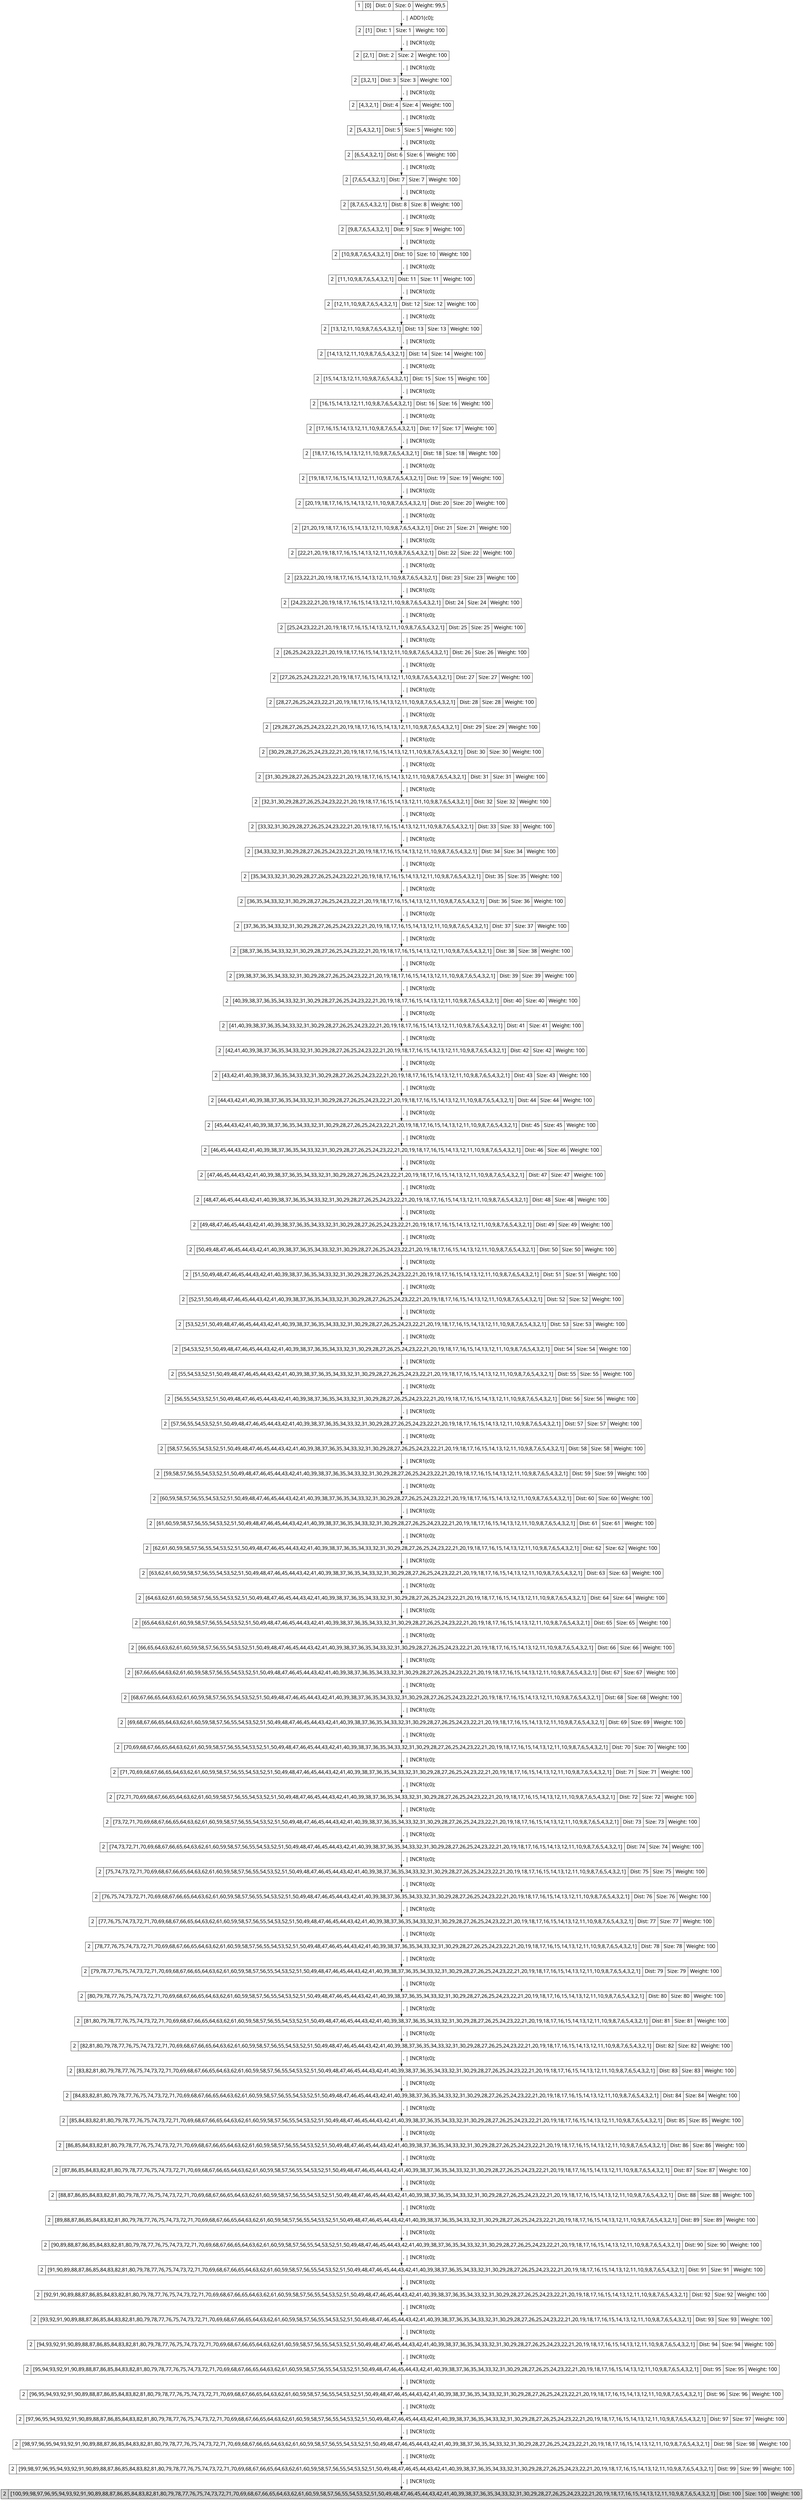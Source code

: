 digraph g{
node[shape=record fontname=Calibri fontsize = 20]
edge[fontname = Calibri fontsize = 20]
0->1[label=" . | ADD1(c0); "]
0[label="1 | [0] | Dist: 0 | Size: 0 | Weight: 99,5"]
1[label="2 | [1] | Dist: 1 | Size: 1 | Weight: 100"]
1->2[label=" . | INCR1(c0); "]
1[label="2 | [1] | Dist: 1 | Size: 1 | Weight: 100"]
2[label="2 | [2,1] | Dist: 2 | Size: 2 | Weight: 100"]
2->3[label=" . | INCR1(c0); "]
2[label="2 | [2,1] | Dist: 2 | Size: 2 | Weight: 100"]
3[label="2 | [3,2,1] | Dist: 3 | Size: 3 | Weight: 100"]
3->4[label=" . | INCR1(c0); "]
3[label="2 | [3,2,1] | Dist: 3 | Size: 3 | Weight: 100"]
4[label="2 | [4,3,2,1] | Dist: 4 | Size: 4 | Weight: 100"]
4->5[label=" . | INCR1(c0); "]
4[label="2 | [4,3,2,1] | Dist: 4 | Size: 4 | Weight: 100"]
5[label="2 | [5,4,3,2,1] | Dist: 5 | Size: 5 | Weight: 100"]
5->6[label=" . | INCR1(c0); "]
5[label="2 | [5,4,3,2,1] | Dist: 5 | Size: 5 | Weight: 100"]
6[label="2 | [6,5,4,3,2,1] | Dist: 6 | Size: 6 | Weight: 100"]
6->7[label=" . | INCR1(c0); "]
6[label="2 | [6,5,4,3,2,1] | Dist: 6 | Size: 6 | Weight: 100"]
7[label="2 | [7,6,5,4,3,2,1] | Dist: 7 | Size: 7 | Weight: 100"]
7->8[label=" . | INCR1(c0); "]
7[label="2 | [7,6,5,4,3,2,1] | Dist: 7 | Size: 7 | Weight: 100"]
8[label="2 | [8,7,6,5,4,3,2,1] | Dist: 8 | Size: 8 | Weight: 100"]
8->9[label=" . | INCR1(c0); "]
8[label="2 | [8,7,6,5,4,3,2,1] | Dist: 8 | Size: 8 | Weight: 100"]
9[label="2 | [9,8,7,6,5,4,3,2,1] | Dist: 9 | Size: 9 | Weight: 100"]
9->10[label=" . | INCR1(c0); "]
9[label="2 | [9,8,7,6,5,4,3,2,1] | Dist: 9 | Size: 9 | Weight: 100"]
10[label="2 | [10,9,8,7,6,5,4,3,2,1] | Dist: 10 | Size: 10 | Weight: 100"]
10->11[label=" . | INCR1(c0); "]
10[label="2 | [10,9,8,7,6,5,4,3,2,1] | Dist: 10 | Size: 10 | Weight: 100"]
11[label="2 | [11,10,9,8,7,6,5,4,3,2,1] | Dist: 11 | Size: 11 | Weight: 100"]
11->12[label=" . | INCR1(c0); "]
11[label="2 | [11,10,9,8,7,6,5,4,3,2,1] | Dist: 11 | Size: 11 | Weight: 100"]
12[label="2 | [12,11,10,9,8,7,6,5,4,3,2,1] | Dist: 12 | Size: 12 | Weight: 100"]
12->13[label=" . | INCR1(c0); "]
12[label="2 | [12,11,10,9,8,7,6,5,4,3,2,1] | Dist: 12 | Size: 12 | Weight: 100"]
13[label="2 | [13,12,11,10,9,8,7,6,5,4,3,2,1] | Dist: 13 | Size: 13 | Weight: 100"]
13->14[label=" . | INCR1(c0); "]
13[label="2 | [13,12,11,10,9,8,7,6,5,4,3,2,1] | Dist: 13 | Size: 13 | Weight: 100"]
14[label="2 | [14,13,12,11,10,9,8,7,6,5,4,3,2,1] | Dist: 14 | Size: 14 | Weight: 100"]
14->15[label=" . | INCR1(c0); "]
14[label="2 | [14,13,12,11,10,9,8,7,6,5,4,3,2,1] | Dist: 14 | Size: 14 | Weight: 100"]
15[label="2 | [15,14,13,12,11,10,9,8,7,6,5,4,3,2,1] | Dist: 15 | Size: 15 | Weight: 100"]
15->16[label=" . | INCR1(c0); "]
15[label="2 | [15,14,13,12,11,10,9,8,7,6,5,4,3,2,1] | Dist: 15 | Size: 15 | Weight: 100"]
16[label="2 | [16,15,14,13,12,11,10,9,8,7,6,5,4,3,2,1] | Dist: 16 | Size: 16 | Weight: 100"]
16->17[label=" . | INCR1(c0); "]
16[label="2 | [16,15,14,13,12,11,10,9,8,7,6,5,4,3,2,1] | Dist: 16 | Size: 16 | Weight: 100"]
17[label="2 | [17,16,15,14,13,12,11,10,9,8,7,6,5,4,3,2,1] | Dist: 17 | Size: 17 | Weight: 100"]
17->18[label=" . | INCR1(c0); "]
17[label="2 | [17,16,15,14,13,12,11,10,9,8,7,6,5,4,3,2,1] | Dist: 17 | Size: 17 | Weight: 100"]
18[label="2 | [18,17,16,15,14,13,12,11,10,9,8,7,6,5,4,3,2,1] | Dist: 18 | Size: 18 | Weight: 100"]
18->19[label=" . | INCR1(c0); "]
18[label="2 | [18,17,16,15,14,13,12,11,10,9,8,7,6,5,4,3,2,1] | Dist: 18 | Size: 18 | Weight: 100"]
19[label="2 | [19,18,17,16,15,14,13,12,11,10,9,8,7,6,5,4,3,2,1] | Dist: 19 | Size: 19 | Weight: 100"]
19->20[label=" . | INCR1(c0); "]
19[label="2 | [19,18,17,16,15,14,13,12,11,10,9,8,7,6,5,4,3,2,1] | Dist: 19 | Size: 19 | Weight: 100"]
20[label="2 | [20,19,18,17,16,15,14,13,12,11,10,9,8,7,6,5,4,3,2,1] | Dist: 20 | Size: 20 | Weight: 100"]
20->21[label=" . | INCR1(c0); "]
20[label="2 | [20,19,18,17,16,15,14,13,12,11,10,9,8,7,6,5,4,3,2,1] | Dist: 20 | Size: 20 | Weight: 100"]
21[label="2 | [21,20,19,18,17,16,15,14,13,12,11,10,9,8,7,6,5,4,3,2,1] | Dist: 21 | Size: 21 | Weight: 100"]
21->22[label=" . | INCR1(c0); "]
21[label="2 | [21,20,19,18,17,16,15,14,13,12,11,10,9,8,7,6,5,4,3,2,1] | Dist: 21 | Size: 21 | Weight: 100"]
22[label="2 | [22,21,20,19,18,17,16,15,14,13,12,11,10,9,8,7,6,5,4,3,2,1] | Dist: 22 | Size: 22 | Weight: 100"]
22->23[label=" . | INCR1(c0); "]
22[label="2 | [22,21,20,19,18,17,16,15,14,13,12,11,10,9,8,7,6,5,4,3,2,1] | Dist: 22 | Size: 22 | Weight: 100"]
23[label="2 | [23,22,21,20,19,18,17,16,15,14,13,12,11,10,9,8,7,6,5,4,3,2,1] | Dist: 23 | Size: 23 | Weight: 100"]
23->24[label=" . | INCR1(c0); "]
23[label="2 | [23,22,21,20,19,18,17,16,15,14,13,12,11,10,9,8,7,6,5,4,3,2,1] | Dist: 23 | Size: 23 | Weight: 100"]
24[label="2 | [24,23,22,21,20,19,18,17,16,15,14,13,12,11,10,9,8,7,6,5,4,3,2,1] | Dist: 24 | Size: 24 | Weight: 100"]
24->25[label=" . | INCR1(c0); "]
24[label="2 | [24,23,22,21,20,19,18,17,16,15,14,13,12,11,10,9,8,7,6,5,4,3,2,1] | Dist: 24 | Size: 24 | Weight: 100"]
25[label="2 | [25,24,23,22,21,20,19,18,17,16,15,14,13,12,11,10,9,8,7,6,5,4,3,2,1] | Dist: 25 | Size: 25 | Weight: 100"]
25->26[label=" . | INCR1(c0); "]
25[label="2 | [25,24,23,22,21,20,19,18,17,16,15,14,13,12,11,10,9,8,7,6,5,4,3,2,1] | Dist: 25 | Size: 25 | Weight: 100"]
26[label="2 | [26,25,24,23,22,21,20,19,18,17,16,15,14,13,12,11,10,9,8,7,6,5,4,3,2,1] | Dist: 26 | Size: 26 | Weight: 100"]
26->27[label=" . | INCR1(c0); "]
26[label="2 | [26,25,24,23,22,21,20,19,18,17,16,15,14,13,12,11,10,9,8,7,6,5,4,3,2,1] | Dist: 26 | Size: 26 | Weight: 100"]
27[label="2 | [27,26,25,24,23,22,21,20,19,18,17,16,15,14,13,12,11,10,9,8,7,6,5,4,3,2,1] | Dist: 27 | Size: 27 | Weight: 100"]
27->28[label=" . | INCR1(c0); "]
27[label="2 | [27,26,25,24,23,22,21,20,19,18,17,16,15,14,13,12,11,10,9,8,7,6,5,4,3,2,1] | Dist: 27 | Size: 27 | Weight: 100"]
28[label="2 | [28,27,26,25,24,23,22,21,20,19,18,17,16,15,14,13,12,11,10,9,8,7,6,5,4,3,2,1] | Dist: 28 | Size: 28 | Weight: 100"]
28->29[label=" . | INCR1(c0); "]
28[label="2 | [28,27,26,25,24,23,22,21,20,19,18,17,16,15,14,13,12,11,10,9,8,7,6,5,4,3,2,1] | Dist: 28 | Size: 28 | Weight: 100"]
29[label="2 | [29,28,27,26,25,24,23,22,21,20,19,18,17,16,15,14,13,12,11,10,9,8,7,6,5,4,3,2,1] | Dist: 29 | Size: 29 | Weight: 100"]
29->30[label=" . | INCR1(c0); "]
29[label="2 | [29,28,27,26,25,24,23,22,21,20,19,18,17,16,15,14,13,12,11,10,9,8,7,6,5,4,3,2,1] | Dist: 29 | Size: 29 | Weight: 100"]
30[label="2 | [30,29,28,27,26,25,24,23,22,21,20,19,18,17,16,15,14,13,12,11,10,9,8,7,6,5,4,3,2,1] | Dist: 30 | Size: 30 | Weight: 100"]
30->31[label=" . | INCR1(c0); "]
30[label="2 | [30,29,28,27,26,25,24,23,22,21,20,19,18,17,16,15,14,13,12,11,10,9,8,7,6,5,4,3,2,1] | Dist: 30 | Size: 30 | Weight: 100"]
31[label="2 | [31,30,29,28,27,26,25,24,23,22,21,20,19,18,17,16,15,14,13,12,11,10,9,8,7,6,5,4,3,2,1] | Dist: 31 | Size: 31 | Weight: 100"]
31->32[label=" . | INCR1(c0); "]
31[label="2 | [31,30,29,28,27,26,25,24,23,22,21,20,19,18,17,16,15,14,13,12,11,10,9,8,7,6,5,4,3,2,1] | Dist: 31 | Size: 31 | Weight: 100"]
32[label="2 | [32,31,30,29,28,27,26,25,24,23,22,21,20,19,18,17,16,15,14,13,12,11,10,9,8,7,6,5,4,3,2,1] | Dist: 32 | Size: 32 | Weight: 100"]
32->33[label=" . | INCR1(c0); "]
32[label="2 | [32,31,30,29,28,27,26,25,24,23,22,21,20,19,18,17,16,15,14,13,12,11,10,9,8,7,6,5,4,3,2,1] | Dist: 32 | Size: 32 | Weight: 100"]
33[label="2 | [33,32,31,30,29,28,27,26,25,24,23,22,21,20,19,18,17,16,15,14,13,12,11,10,9,8,7,6,5,4,3,2,1] | Dist: 33 | Size: 33 | Weight: 100"]
33->34[label=" . | INCR1(c0); "]
33[label="2 | [33,32,31,30,29,28,27,26,25,24,23,22,21,20,19,18,17,16,15,14,13,12,11,10,9,8,7,6,5,4,3,2,1] | Dist: 33 | Size: 33 | Weight: 100"]
34[label="2 | [34,33,32,31,30,29,28,27,26,25,24,23,22,21,20,19,18,17,16,15,14,13,12,11,10,9,8,7,6,5,4,3,2,1] | Dist: 34 | Size: 34 | Weight: 100"]
34->35[label=" . | INCR1(c0); "]
34[label="2 | [34,33,32,31,30,29,28,27,26,25,24,23,22,21,20,19,18,17,16,15,14,13,12,11,10,9,8,7,6,5,4,3,2,1] | Dist: 34 | Size: 34 | Weight: 100"]
35[label="2 | [35,34,33,32,31,30,29,28,27,26,25,24,23,22,21,20,19,18,17,16,15,14,13,12,11,10,9,8,7,6,5,4,3,2,1] | Dist: 35 | Size: 35 | Weight: 100"]
35->36[label=" . | INCR1(c0); "]
35[label="2 | [35,34,33,32,31,30,29,28,27,26,25,24,23,22,21,20,19,18,17,16,15,14,13,12,11,10,9,8,7,6,5,4,3,2,1] | Dist: 35 | Size: 35 | Weight: 100"]
36[label="2 | [36,35,34,33,32,31,30,29,28,27,26,25,24,23,22,21,20,19,18,17,16,15,14,13,12,11,10,9,8,7,6,5,4,3,2,1] | Dist: 36 | Size: 36 | Weight: 100"]
36->37[label=" . | INCR1(c0); "]
36[label="2 | [36,35,34,33,32,31,30,29,28,27,26,25,24,23,22,21,20,19,18,17,16,15,14,13,12,11,10,9,8,7,6,5,4,3,2,1] | Dist: 36 | Size: 36 | Weight: 100"]
37[label="2 | [37,36,35,34,33,32,31,30,29,28,27,26,25,24,23,22,21,20,19,18,17,16,15,14,13,12,11,10,9,8,7,6,5,4,3,2,1] | Dist: 37 | Size: 37 | Weight: 100"]
37->38[label=" . | INCR1(c0); "]
37[label="2 | [37,36,35,34,33,32,31,30,29,28,27,26,25,24,23,22,21,20,19,18,17,16,15,14,13,12,11,10,9,8,7,6,5,4,3,2,1] | Dist: 37 | Size: 37 | Weight: 100"]
38[label="2 | [38,37,36,35,34,33,32,31,30,29,28,27,26,25,24,23,22,21,20,19,18,17,16,15,14,13,12,11,10,9,8,7,6,5,4,3,2,1] | Dist: 38 | Size: 38 | Weight: 100"]
38->39[label=" . | INCR1(c0); "]
38[label="2 | [38,37,36,35,34,33,32,31,30,29,28,27,26,25,24,23,22,21,20,19,18,17,16,15,14,13,12,11,10,9,8,7,6,5,4,3,2,1] | Dist: 38 | Size: 38 | Weight: 100"]
39[label="2 | [39,38,37,36,35,34,33,32,31,30,29,28,27,26,25,24,23,22,21,20,19,18,17,16,15,14,13,12,11,10,9,8,7,6,5,4,3,2,1] | Dist: 39 | Size: 39 | Weight: 100"]
39->40[label=" . | INCR1(c0); "]
39[label="2 | [39,38,37,36,35,34,33,32,31,30,29,28,27,26,25,24,23,22,21,20,19,18,17,16,15,14,13,12,11,10,9,8,7,6,5,4,3,2,1] | Dist: 39 | Size: 39 | Weight: 100"]
40[label="2 | [40,39,38,37,36,35,34,33,32,31,30,29,28,27,26,25,24,23,22,21,20,19,18,17,16,15,14,13,12,11,10,9,8,7,6,5,4,3,2,1] | Dist: 40 | Size: 40 | Weight: 100"]
40->41[label=" . | INCR1(c0); "]
40[label="2 | [40,39,38,37,36,35,34,33,32,31,30,29,28,27,26,25,24,23,22,21,20,19,18,17,16,15,14,13,12,11,10,9,8,7,6,5,4,3,2,1] | Dist: 40 | Size: 40 | Weight: 100"]
41[label="2 | [41,40,39,38,37,36,35,34,33,32,31,30,29,28,27,26,25,24,23,22,21,20,19,18,17,16,15,14,13,12,11,10,9,8,7,6,5,4,3,2,1] | Dist: 41 | Size: 41 | Weight: 100"]
41->42[label=" . | INCR1(c0); "]
41[label="2 | [41,40,39,38,37,36,35,34,33,32,31,30,29,28,27,26,25,24,23,22,21,20,19,18,17,16,15,14,13,12,11,10,9,8,7,6,5,4,3,2,1] | Dist: 41 | Size: 41 | Weight: 100"]
42[label="2 | [42,41,40,39,38,37,36,35,34,33,32,31,30,29,28,27,26,25,24,23,22,21,20,19,18,17,16,15,14,13,12,11,10,9,8,7,6,5,4,3,2,1] | Dist: 42 | Size: 42 | Weight: 100"]
42->43[label=" . | INCR1(c0); "]
42[label="2 | [42,41,40,39,38,37,36,35,34,33,32,31,30,29,28,27,26,25,24,23,22,21,20,19,18,17,16,15,14,13,12,11,10,9,8,7,6,5,4,3,2,1] | Dist: 42 | Size: 42 | Weight: 100"]
43[label="2 | [43,42,41,40,39,38,37,36,35,34,33,32,31,30,29,28,27,26,25,24,23,22,21,20,19,18,17,16,15,14,13,12,11,10,9,8,7,6,5,4,3,2,1] | Dist: 43 | Size: 43 | Weight: 100"]
43->44[label=" . | INCR1(c0); "]
43[label="2 | [43,42,41,40,39,38,37,36,35,34,33,32,31,30,29,28,27,26,25,24,23,22,21,20,19,18,17,16,15,14,13,12,11,10,9,8,7,6,5,4,3,2,1] | Dist: 43 | Size: 43 | Weight: 100"]
44[label="2 | [44,43,42,41,40,39,38,37,36,35,34,33,32,31,30,29,28,27,26,25,24,23,22,21,20,19,18,17,16,15,14,13,12,11,10,9,8,7,6,5,4,3,2,1] | Dist: 44 | Size: 44 | Weight: 100"]
44->45[label=" . | INCR1(c0); "]
44[label="2 | [44,43,42,41,40,39,38,37,36,35,34,33,32,31,30,29,28,27,26,25,24,23,22,21,20,19,18,17,16,15,14,13,12,11,10,9,8,7,6,5,4,3,2,1] | Dist: 44 | Size: 44 | Weight: 100"]
45[label="2 | [45,44,43,42,41,40,39,38,37,36,35,34,33,32,31,30,29,28,27,26,25,24,23,22,21,20,19,18,17,16,15,14,13,12,11,10,9,8,7,6,5,4,3,2,1] | Dist: 45 | Size: 45 | Weight: 100"]
45->46[label=" . | INCR1(c0); "]
45[label="2 | [45,44,43,42,41,40,39,38,37,36,35,34,33,32,31,30,29,28,27,26,25,24,23,22,21,20,19,18,17,16,15,14,13,12,11,10,9,8,7,6,5,4,3,2,1] | Dist: 45 | Size: 45 | Weight: 100"]
46[label="2 | [46,45,44,43,42,41,40,39,38,37,36,35,34,33,32,31,30,29,28,27,26,25,24,23,22,21,20,19,18,17,16,15,14,13,12,11,10,9,8,7,6,5,4,3,2,1] | Dist: 46 | Size: 46 | Weight: 100"]
46->47[label=" . | INCR1(c0); "]
46[label="2 | [46,45,44,43,42,41,40,39,38,37,36,35,34,33,32,31,30,29,28,27,26,25,24,23,22,21,20,19,18,17,16,15,14,13,12,11,10,9,8,7,6,5,4,3,2,1] | Dist: 46 | Size: 46 | Weight: 100"]
47[label="2 | [47,46,45,44,43,42,41,40,39,38,37,36,35,34,33,32,31,30,29,28,27,26,25,24,23,22,21,20,19,18,17,16,15,14,13,12,11,10,9,8,7,6,5,4,3,2,1] | Dist: 47 | Size: 47 | Weight: 100"]
47->48[label=" . | INCR1(c0); "]
47[label="2 | [47,46,45,44,43,42,41,40,39,38,37,36,35,34,33,32,31,30,29,28,27,26,25,24,23,22,21,20,19,18,17,16,15,14,13,12,11,10,9,8,7,6,5,4,3,2,1] | Dist: 47 | Size: 47 | Weight: 100"]
48[label="2 | [48,47,46,45,44,43,42,41,40,39,38,37,36,35,34,33,32,31,30,29,28,27,26,25,24,23,22,21,20,19,18,17,16,15,14,13,12,11,10,9,8,7,6,5,4,3,2,1] | Dist: 48 | Size: 48 | Weight: 100"]
48->49[label=" . | INCR1(c0); "]
48[label="2 | [48,47,46,45,44,43,42,41,40,39,38,37,36,35,34,33,32,31,30,29,28,27,26,25,24,23,22,21,20,19,18,17,16,15,14,13,12,11,10,9,8,7,6,5,4,3,2,1] | Dist: 48 | Size: 48 | Weight: 100"]
49[label="2 | [49,48,47,46,45,44,43,42,41,40,39,38,37,36,35,34,33,32,31,30,29,28,27,26,25,24,23,22,21,20,19,18,17,16,15,14,13,12,11,10,9,8,7,6,5,4,3,2,1] | Dist: 49 | Size: 49 | Weight: 100"]
49->50[label=" . | INCR1(c0); "]
49[label="2 | [49,48,47,46,45,44,43,42,41,40,39,38,37,36,35,34,33,32,31,30,29,28,27,26,25,24,23,22,21,20,19,18,17,16,15,14,13,12,11,10,9,8,7,6,5,4,3,2,1] | Dist: 49 | Size: 49 | Weight: 100"]
50[label="2 | [50,49,48,47,46,45,44,43,42,41,40,39,38,37,36,35,34,33,32,31,30,29,28,27,26,25,24,23,22,21,20,19,18,17,16,15,14,13,12,11,10,9,8,7,6,5,4,3,2,1] | Dist: 50 | Size: 50 | Weight: 100"]
50->51[label=" . | INCR1(c0); "]
50[label="2 | [50,49,48,47,46,45,44,43,42,41,40,39,38,37,36,35,34,33,32,31,30,29,28,27,26,25,24,23,22,21,20,19,18,17,16,15,14,13,12,11,10,9,8,7,6,5,4,3,2,1] | Dist: 50 | Size: 50 | Weight: 100"]
51[label="2 | [51,50,49,48,47,46,45,44,43,42,41,40,39,38,37,36,35,34,33,32,31,30,29,28,27,26,25,24,23,22,21,20,19,18,17,16,15,14,13,12,11,10,9,8,7,6,5,4,3,2,1] | Dist: 51 | Size: 51 | Weight: 100"]
51->52[label=" . | INCR1(c0); "]
51[label="2 | [51,50,49,48,47,46,45,44,43,42,41,40,39,38,37,36,35,34,33,32,31,30,29,28,27,26,25,24,23,22,21,20,19,18,17,16,15,14,13,12,11,10,9,8,7,6,5,4,3,2,1] | Dist: 51 | Size: 51 | Weight: 100"]
52[label="2 | [52,51,50,49,48,47,46,45,44,43,42,41,40,39,38,37,36,35,34,33,32,31,30,29,28,27,26,25,24,23,22,21,20,19,18,17,16,15,14,13,12,11,10,9,8,7,6,5,4,3,2,1] | Dist: 52 | Size: 52 | Weight: 100"]
52->53[label=" . | INCR1(c0); "]
52[label="2 | [52,51,50,49,48,47,46,45,44,43,42,41,40,39,38,37,36,35,34,33,32,31,30,29,28,27,26,25,24,23,22,21,20,19,18,17,16,15,14,13,12,11,10,9,8,7,6,5,4,3,2,1] | Dist: 52 | Size: 52 | Weight: 100"]
53[label="2 | [53,52,51,50,49,48,47,46,45,44,43,42,41,40,39,38,37,36,35,34,33,32,31,30,29,28,27,26,25,24,23,22,21,20,19,18,17,16,15,14,13,12,11,10,9,8,7,6,5,4,3,2,1] | Dist: 53 | Size: 53 | Weight: 100"]
53->54[label=" . | INCR1(c0); "]
53[label="2 | [53,52,51,50,49,48,47,46,45,44,43,42,41,40,39,38,37,36,35,34,33,32,31,30,29,28,27,26,25,24,23,22,21,20,19,18,17,16,15,14,13,12,11,10,9,8,7,6,5,4,3,2,1] | Dist: 53 | Size: 53 | Weight: 100"]
54[label="2 | [54,53,52,51,50,49,48,47,46,45,44,43,42,41,40,39,38,37,36,35,34,33,32,31,30,29,28,27,26,25,24,23,22,21,20,19,18,17,16,15,14,13,12,11,10,9,8,7,6,5,4,3,2,1] | Dist: 54 | Size: 54 | Weight: 100"]
54->55[label=" . | INCR1(c0); "]
54[label="2 | [54,53,52,51,50,49,48,47,46,45,44,43,42,41,40,39,38,37,36,35,34,33,32,31,30,29,28,27,26,25,24,23,22,21,20,19,18,17,16,15,14,13,12,11,10,9,8,7,6,5,4,3,2,1] | Dist: 54 | Size: 54 | Weight: 100"]
55[label="2 | [55,54,53,52,51,50,49,48,47,46,45,44,43,42,41,40,39,38,37,36,35,34,33,32,31,30,29,28,27,26,25,24,23,22,21,20,19,18,17,16,15,14,13,12,11,10,9,8,7,6,5,4,3,2,1] | Dist: 55 | Size: 55 | Weight: 100"]
55->56[label=" . | INCR1(c0); "]
55[label="2 | [55,54,53,52,51,50,49,48,47,46,45,44,43,42,41,40,39,38,37,36,35,34,33,32,31,30,29,28,27,26,25,24,23,22,21,20,19,18,17,16,15,14,13,12,11,10,9,8,7,6,5,4,3,2,1] | Dist: 55 | Size: 55 | Weight: 100"]
56[label="2 | [56,55,54,53,52,51,50,49,48,47,46,45,44,43,42,41,40,39,38,37,36,35,34,33,32,31,30,29,28,27,26,25,24,23,22,21,20,19,18,17,16,15,14,13,12,11,10,9,8,7,6,5,4,3,2,1] | Dist: 56 | Size: 56 | Weight: 100"]
56->57[label=" . | INCR1(c0); "]
56[label="2 | [56,55,54,53,52,51,50,49,48,47,46,45,44,43,42,41,40,39,38,37,36,35,34,33,32,31,30,29,28,27,26,25,24,23,22,21,20,19,18,17,16,15,14,13,12,11,10,9,8,7,6,5,4,3,2,1] | Dist: 56 | Size: 56 | Weight: 100"]
57[label="2 | [57,56,55,54,53,52,51,50,49,48,47,46,45,44,43,42,41,40,39,38,37,36,35,34,33,32,31,30,29,28,27,26,25,24,23,22,21,20,19,18,17,16,15,14,13,12,11,10,9,8,7,6,5,4,3,2,1] | Dist: 57 | Size: 57 | Weight: 100"]
57->58[label=" . | INCR1(c0); "]
57[label="2 | [57,56,55,54,53,52,51,50,49,48,47,46,45,44,43,42,41,40,39,38,37,36,35,34,33,32,31,30,29,28,27,26,25,24,23,22,21,20,19,18,17,16,15,14,13,12,11,10,9,8,7,6,5,4,3,2,1] | Dist: 57 | Size: 57 | Weight: 100"]
58[label="2 | [58,57,56,55,54,53,52,51,50,49,48,47,46,45,44,43,42,41,40,39,38,37,36,35,34,33,32,31,30,29,28,27,26,25,24,23,22,21,20,19,18,17,16,15,14,13,12,11,10,9,8,7,6,5,4,3,2,1] | Dist: 58 | Size: 58 | Weight: 100"]
58->59[label=" . | INCR1(c0); "]
58[label="2 | [58,57,56,55,54,53,52,51,50,49,48,47,46,45,44,43,42,41,40,39,38,37,36,35,34,33,32,31,30,29,28,27,26,25,24,23,22,21,20,19,18,17,16,15,14,13,12,11,10,9,8,7,6,5,4,3,2,1] | Dist: 58 | Size: 58 | Weight: 100"]
59[label="2 | [59,58,57,56,55,54,53,52,51,50,49,48,47,46,45,44,43,42,41,40,39,38,37,36,35,34,33,32,31,30,29,28,27,26,25,24,23,22,21,20,19,18,17,16,15,14,13,12,11,10,9,8,7,6,5,4,3,2,1] | Dist: 59 | Size: 59 | Weight: 100"]
59->60[label=" . | INCR1(c0); "]
59[label="2 | [59,58,57,56,55,54,53,52,51,50,49,48,47,46,45,44,43,42,41,40,39,38,37,36,35,34,33,32,31,30,29,28,27,26,25,24,23,22,21,20,19,18,17,16,15,14,13,12,11,10,9,8,7,6,5,4,3,2,1] | Dist: 59 | Size: 59 | Weight: 100"]
60[label="2 | [60,59,58,57,56,55,54,53,52,51,50,49,48,47,46,45,44,43,42,41,40,39,38,37,36,35,34,33,32,31,30,29,28,27,26,25,24,23,22,21,20,19,18,17,16,15,14,13,12,11,10,9,8,7,6,5,4,3,2,1] | Dist: 60 | Size: 60 | Weight: 100"]
60->61[label=" . | INCR1(c0); "]
60[label="2 | [60,59,58,57,56,55,54,53,52,51,50,49,48,47,46,45,44,43,42,41,40,39,38,37,36,35,34,33,32,31,30,29,28,27,26,25,24,23,22,21,20,19,18,17,16,15,14,13,12,11,10,9,8,7,6,5,4,3,2,1] | Dist: 60 | Size: 60 | Weight: 100"]
61[label="2 | [61,60,59,58,57,56,55,54,53,52,51,50,49,48,47,46,45,44,43,42,41,40,39,38,37,36,35,34,33,32,31,30,29,28,27,26,25,24,23,22,21,20,19,18,17,16,15,14,13,12,11,10,9,8,7,6,5,4,3,2,1] | Dist: 61 | Size: 61 | Weight: 100"]
61->62[label=" . | INCR1(c0); "]
61[label="2 | [61,60,59,58,57,56,55,54,53,52,51,50,49,48,47,46,45,44,43,42,41,40,39,38,37,36,35,34,33,32,31,30,29,28,27,26,25,24,23,22,21,20,19,18,17,16,15,14,13,12,11,10,9,8,7,6,5,4,3,2,1] | Dist: 61 | Size: 61 | Weight: 100"]
62[label="2 | [62,61,60,59,58,57,56,55,54,53,52,51,50,49,48,47,46,45,44,43,42,41,40,39,38,37,36,35,34,33,32,31,30,29,28,27,26,25,24,23,22,21,20,19,18,17,16,15,14,13,12,11,10,9,8,7,6,5,4,3,2,1] | Dist: 62 | Size: 62 | Weight: 100"]
62->63[label=" . | INCR1(c0); "]
62[label="2 | [62,61,60,59,58,57,56,55,54,53,52,51,50,49,48,47,46,45,44,43,42,41,40,39,38,37,36,35,34,33,32,31,30,29,28,27,26,25,24,23,22,21,20,19,18,17,16,15,14,13,12,11,10,9,8,7,6,5,4,3,2,1] | Dist: 62 | Size: 62 | Weight: 100"]
63[label="2 | [63,62,61,60,59,58,57,56,55,54,53,52,51,50,49,48,47,46,45,44,43,42,41,40,39,38,37,36,35,34,33,32,31,30,29,28,27,26,25,24,23,22,21,20,19,18,17,16,15,14,13,12,11,10,9,8,7,6,5,4,3,2,1] | Dist: 63 | Size: 63 | Weight: 100"]
63->64[label=" . | INCR1(c0); "]
63[label="2 | [63,62,61,60,59,58,57,56,55,54,53,52,51,50,49,48,47,46,45,44,43,42,41,40,39,38,37,36,35,34,33,32,31,30,29,28,27,26,25,24,23,22,21,20,19,18,17,16,15,14,13,12,11,10,9,8,7,6,5,4,3,2,1] | Dist: 63 | Size: 63 | Weight: 100"]
64[label="2 | [64,63,62,61,60,59,58,57,56,55,54,53,52,51,50,49,48,47,46,45,44,43,42,41,40,39,38,37,36,35,34,33,32,31,30,29,28,27,26,25,24,23,22,21,20,19,18,17,16,15,14,13,12,11,10,9,8,7,6,5,4,3,2,1] | Dist: 64 | Size: 64 | Weight: 100"]
64->65[label=" . | INCR1(c0); "]
64[label="2 | [64,63,62,61,60,59,58,57,56,55,54,53,52,51,50,49,48,47,46,45,44,43,42,41,40,39,38,37,36,35,34,33,32,31,30,29,28,27,26,25,24,23,22,21,20,19,18,17,16,15,14,13,12,11,10,9,8,7,6,5,4,3,2,1] | Dist: 64 | Size: 64 | Weight: 100"]
65[label="2 | [65,64,63,62,61,60,59,58,57,56,55,54,53,52,51,50,49,48,47,46,45,44,43,42,41,40,39,38,37,36,35,34,33,32,31,30,29,28,27,26,25,24,23,22,21,20,19,18,17,16,15,14,13,12,11,10,9,8,7,6,5,4,3,2,1] | Dist: 65 | Size: 65 | Weight: 100"]
65->66[label=" . | INCR1(c0); "]
65[label="2 | [65,64,63,62,61,60,59,58,57,56,55,54,53,52,51,50,49,48,47,46,45,44,43,42,41,40,39,38,37,36,35,34,33,32,31,30,29,28,27,26,25,24,23,22,21,20,19,18,17,16,15,14,13,12,11,10,9,8,7,6,5,4,3,2,1] | Dist: 65 | Size: 65 | Weight: 100"]
66[label="2 | [66,65,64,63,62,61,60,59,58,57,56,55,54,53,52,51,50,49,48,47,46,45,44,43,42,41,40,39,38,37,36,35,34,33,32,31,30,29,28,27,26,25,24,23,22,21,20,19,18,17,16,15,14,13,12,11,10,9,8,7,6,5,4,3,2,1] | Dist: 66 | Size: 66 | Weight: 100"]
66->67[label=" . | INCR1(c0); "]
66[label="2 | [66,65,64,63,62,61,60,59,58,57,56,55,54,53,52,51,50,49,48,47,46,45,44,43,42,41,40,39,38,37,36,35,34,33,32,31,30,29,28,27,26,25,24,23,22,21,20,19,18,17,16,15,14,13,12,11,10,9,8,7,6,5,4,3,2,1] | Dist: 66 | Size: 66 | Weight: 100"]
67[label="2 | [67,66,65,64,63,62,61,60,59,58,57,56,55,54,53,52,51,50,49,48,47,46,45,44,43,42,41,40,39,38,37,36,35,34,33,32,31,30,29,28,27,26,25,24,23,22,21,20,19,18,17,16,15,14,13,12,11,10,9,8,7,6,5,4,3,2,1] | Dist: 67 | Size: 67 | Weight: 100"]
67->68[label=" . | INCR1(c0); "]
67[label="2 | [67,66,65,64,63,62,61,60,59,58,57,56,55,54,53,52,51,50,49,48,47,46,45,44,43,42,41,40,39,38,37,36,35,34,33,32,31,30,29,28,27,26,25,24,23,22,21,20,19,18,17,16,15,14,13,12,11,10,9,8,7,6,5,4,3,2,1] | Dist: 67 | Size: 67 | Weight: 100"]
68[label="2 | [68,67,66,65,64,63,62,61,60,59,58,57,56,55,54,53,52,51,50,49,48,47,46,45,44,43,42,41,40,39,38,37,36,35,34,33,32,31,30,29,28,27,26,25,24,23,22,21,20,19,18,17,16,15,14,13,12,11,10,9,8,7,6,5,4,3,2,1] | Dist: 68 | Size: 68 | Weight: 100"]
68->69[label=" . | INCR1(c0); "]
68[label="2 | [68,67,66,65,64,63,62,61,60,59,58,57,56,55,54,53,52,51,50,49,48,47,46,45,44,43,42,41,40,39,38,37,36,35,34,33,32,31,30,29,28,27,26,25,24,23,22,21,20,19,18,17,16,15,14,13,12,11,10,9,8,7,6,5,4,3,2,1] | Dist: 68 | Size: 68 | Weight: 100"]
69[label="2 | [69,68,67,66,65,64,63,62,61,60,59,58,57,56,55,54,53,52,51,50,49,48,47,46,45,44,43,42,41,40,39,38,37,36,35,34,33,32,31,30,29,28,27,26,25,24,23,22,21,20,19,18,17,16,15,14,13,12,11,10,9,8,7,6,5,4,3,2,1] | Dist: 69 | Size: 69 | Weight: 100"]
69->70[label=" . | INCR1(c0); "]
69[label="2 | [69,68,67,66,65,64,63,62,61,60,59,58,57,56,55,54,53,52,51,50,49,48,47,46,45,44,43,42,41,40,39,38,37,36,35,34,33,32,31,30,29,28,27,26,25,24,23,22,21,20,19,18,17,16,15,14,13,12,11,10,9,8,7,6,5,4,3,2,1] | Dist: 69 | Size: 69 | Weight: 100"]
70[label="2 | [70,69,68,67,66,65,64,63,62,61,60,59,58,57,56,55,54,53,52,51,50,49,48,47,46,45,44,43,42,41,40,39,38,37,36,35,34,33,32,31,30,29,28,27,26,25,24,23,22,21,20,19,18,17,16,15,14,13,12,11,10,9,8,7,6,5,4,3,2,1] | Dist: 70 | Size: 70 | Weight: 100"]
70->71[label=" . | INCR1(c0); "]
70[label="2 | [70,69,68,67,66,65,64,63,62,61,60,59,58,57,56,55,54,53,52,51,50,49,48,47,46,45,44,43,42,41,40,39,38,37,36,35,34,33,32,31,30,29,28,27,26,25,24,23,22,21,20,19,18,17,16,15,14,13,12,11,10,9,8,7,6,5,4,3,2,1] | Dist: 70 | Size: 70 | Weight: 100"]
71[label="2 | [71,70,69,68,67,66,65,64,63,62,61,60,59,58,57,56,55,54,53,52,51,50,49,48,47,46,45,44,43,42,41,40,39,38,37,36,35,34,33,32,31,30,29,28,27,26,25,24,23,22,21,20,19,18,17,16,15,14,13,12,11,10,9,8,7,6,5,4,3,2,1] | Dist: 71 | Size: 71 | Weight: 100"]
71->72[label=" . | INCR1(c0); "]
71[label="2 | [71,70,69,68,67,66,65,64,63,62,61,60,59,58,57,56,55,54,53,52,51,50,49,48,47,46,45,44,43,42,41,40,39,38,37,36,35,34,33,32,31,30,29,28,27,26,25,24,23,22,21,20,19,18,17,16,15,14,13,12,11,10,9,8,7,6,5,4,3,2,1] | Dist: 71 | Size: 71 | Weight: 100"]
72[label="2 | [72,71,70,69,68,67,66,65,64,63,62,61,60,59,58,57,56,55,54,53,52,51,50,49,48,47,46,45,44,43,42,41,40,39,38,37,36,35,34,33,32,31,30,29,28,27,26,25,24,23,22,21,20,19,18,17,16,15,14,13,12,11,10,9,8,7,6,5,4,3,2,1] | Dist: 72 | Size: 72 | Weight: 100"]
72->73[label=" . | INCR1(c0); "]
72[label="2 | [72,71,70,69,68,67,66,65,64,63,62,61,60,59,58,57,56,55,54,53,52,51,50,49,48,47,46,45,44,43,42,41,40,39,38,37,36,35,34,33,32,31,30,29,28,27,26,25,24,23,22,21,20,19,18,17,16,15,14,13,12,11,10,9,8,7,6,5,4,3,2,1] | Dist: 72 | Size: 72 | Weight: 100"]
73[label="2 | [73,72,71,70,69,68,67,66,65,64,63,62,61,60,59,58,57,56,55,54,53,52,51,50,49,48,47,46,45,44,43,42,41,40,39,38,37,36,35,34,33,32,31,30,29,28,27,26,25,24,23,22,21,20,19,18,17,16,15,14,13,12,11,10,9,8,7,6,5,4,3,2,1] | Dist: 73 | Size: 73 | Weight: 100"]
73->74[label=" . | INCR1(c0); "]
73[label="2 | [73,72,71,70,69,68,67,66,65,64,63,62,61,60,59,58,57,56,55,54,53,52,51,50,49,48,47,46,45,44,43,42,41,40,39,38,37,36,35,34,33,32,31,30,29,28,27,26,25,24,23,22,21,20,19,18,17,16,15,14,13,12,11,10,9,8,7,6,5,4,3,2,1] | Dist: 73 | Size: 73 | Weight: 100"]
74[label="2 | [74,73,72,71,70,69,68,67,66,65,64,63,62,61,60,59,58,57,56,55,54,53,52,51,50,49,48,47,46,45,44,43,42,41,40,39,38,37,36,35,34,33,32,31,30,29,28,27,26,25,24,23,22,21,20,19,18,17,16,15,14,13,12,11,10,9,8,7,6,5,4,3,2,1] | Dist: 74 | Size: 74 | Weight: 100"]
74->75[label=" . | INCR1(c0); "]
74[label="2 | [74,73,72,71,70,69,68,67,66,65,64,63,62,61,60,59,58,57,56,55,54,53,52,51,50,49,48,47,46,45,44,43,42,41,40,39,38,37,36,35,34,33,32,31,30,29,28,27,26,25,24,23,22,21,20,19,18,17,16,15,14,13,12,11,10,9,8,7,6,5,4,3,2,1] | Dist: 74 | Size: 74 | Weight: 100"]
75[label="2 | [75,74,73,72,71,70,69,68,67,66,65,64,63,62,61,60,59,58,57,56,55,54,53,52,51,50,49,48,47,46,45,44,43,42,41,40,39,38,37,36,35,34,33,32,31,30,29,28,27,26,25,24,23,22,21,20,19,18,17,16,15,14,13,12,11,10,9,8,7,6,5,4,3,2,1] | Dist: 75 | Size: 75 | Weight: 100"]
75->76[label=" . | INCR1(c0); "]
75[label="2 | [75,74,73,72,71,70,69,68,67,66,65,64,63,62,61,60,59,58,57,56,55,54,53,52,51,50,49,48,47,46,45,44,43,42,41,40,39,38,37,36,35,34,33,32,31,30,29,28,27,26,25,24,23,22,21,20,19,18,17,16,15,14,13,12,11,10,9,8,7,6,5,4,3,2,1] | Dist: 75 | Size: 75 | Weight: 100"]
76[label="2 | [76,75,74,73,72,71,70,69,68,67,66,65,64,63,62,61,60,59,58,57,56,55,54,53,52,51,50,49,48,47,46,45,44,43,42,41,40,39,38,37,36,35,34,33,32,31,30,29,28,27,26,25,24,23,22,21,20,19,18,17,16,15,14,13,12,11,10,9,8,7,6,5,4,3,2,1] | Dist: 76 | Size: 76 | Weight: 100"]
76->77[label=" . | INCR1(c0); "]
76[label="2 | [76,75,74,73,72,71,70,69,68,67,66,65,64,63,62,61,60,59,58,57,56,55,54,53,52,51,50,49,48,47,46,45,44,43,42,41,40,39,38,37,36,35,34,33,32,31,30,29,28,27,26,25,24,23,22,21,20,19,18,17,16,15,14,13,12,11,10,9,8,7,6,5,4,3,2,1] | Dist: 76 | Size: 76 | Weight: 100"]
77[label="2 | [77,76,75,74,73,72,71,70,69,68,67,66,65,64,63,62,61,60,59,58,57,56,55,54,53,52,51,50,49,48,47,46,45,44,43,42,41,40,39,38,37,36,35,34,33,32,31,30,29,28,27,26,25,24,23,22,21,20,19,18,17,16,15,14,13,12,11,10,9,8,7,6,5,4,3,2,1] | Dist: 77 | Size: 77 | Weight: 100"]
77->78[label=" . | INCR1(c0); "]
77[label="2 | [77,76,75,74,73,72,71,70,69,68,67,66,65,64,63,62,61,60,59,58,57,56,55,54,53,52,51,50,49,48,47,46,45,44,43,42,41,40,39,38,37,36,35,34,33,32,31,30,29,28,27,26,25,24,23,22,21,20,19,18,17,16,15,14,13,12,11,10,9,8,7,6,5,4,3,2,1] | Dist: 77 | Size: 77 | Weight: 100"]
78[label="2 | [78,77,76,75,74,73,72,71,70,69,68,67,66,65,64,63,62,61,60,59,58,57,56,55,54,53,52,51,50,49,48,47,46,45,44,43,42,41,40,39,38,37,36,35,34,33,32,31,30,29,28,27,26,25,24,23,22,21,20,19,18,17,16,15,14,13,12,11,10,9,8,7,6,5,4,3,2,1] | Dist: 78 | Size: 78 | Weight: 100"]
78->79[label=" . | INCR1(c0); "]
78[label="2 | [78,77,76,75,74,73,72,71,70,69,68,67,66,65,64,63,62,61,60,59,58,57,56,55,54,53,52,51,50,49,48,47,46,45,44,43,42,41,40,39,38,37,36,35,34,33,32,31,30,29,28,27,26,25,24,23,22,21,20,19,18,17,16,15,14,13,12,11,10,9,8,7,6,5,4,3,2,1] | Dist: 78 | Size: 78 | Weight: 100"]
79[label="2 | [79,78,77,76,75,74,73,72,71,70,69,68,67,66,65,64,63,62,61,60,59,58,57,56,55,54,53,52,51,50,49,48,47,46,45,44,43,42,41,40,39,38,37,36,35,34,33,32,31,30,29,28,27,26,25,24,23,22,21,20,19,18,17,16,15,14,13,12,11,10,9,8,7,6,5,4,3,2,1] | Dist: 79 | Size: 79 | Weight: 100"]
79->80[label=" . | INCR1(c0); "]
79[label="2 | [79,78,77,76,75,74,73,72,71,70,69,68,67,66,65,64,63,62,61,60,59,58,57,56,55,54,53,52,51,50,49,48,47,46,45,44,43,42,41,40,39,38,37,36,35,34,33,32,31,30,29,28,27,26,25,24,23,22,21,20,19,18,17,16,15,14,13,12,11,10,9,8,7,6,5,4,3,2,1] | Dist: 79 | Size: 79 | Weight: 100"]
80[label="2 | [80,79,78,77,76,75,74,73,72,71,70,69,68,67,66,65,64,63,62,61,60,59,58,57,56,55,54,53,52,51,50,49,48,47,46,45,44,43,42,41,40,39,38,37,36,35,34,33,32,31,30,29,28,27,26,25,24,23,22,21,20,19,18,17,16,15,14,13,12,11,10,9,8,7,6,5,4,3,2,1] | Dist: 80 | Size: 80 | Weight: 100"]
80->81[label=" . | INCR1(c0); "]
80[label="2 | [80,79,78,77,76,75,74,73,72,71,70,69,68,67,66,65,64,63,62,61,60,59,58,57,56,55,54,53,52,51,50,49,48,47,46,45,44,43,42,41,40,39,38,37,36,35,34,33,32,31,30,29,28,27,26,25,24,23,22,21,20,19,18,17,16,15,14,13,12,11,10,9,8,7,6,5,4,3,2,1] | Dist: 80 | Size: 80 | Weight: 100"]
81[label="2 | [81,80,79,78,77,76,75,74,73,72,71,70,69,68,67,66,65,64,63,62,61,60,59,58,57,56,55,54,53,52,51,50,49,48,47,46,45,44,43,42,41,40,39,38,37,36,35,34,33,32,31,30,29,28,27,26,25,24,23,22,21,20,19,18,17,16,15,14,13,12,11,10,9,8,7,6,5,4,3,2,1] | Dist: 81 | Size: 81 | Weight: 100"]
81->82[label=" . | INCR1(c0); "]
81[label="2 | [81,80,79,78,77,76,75,74,73,72,71,70,69,68,67,66,65,64,63,62,61,60,59,58,57,56,55,54,53,52,51,50,49,48,47,46,45,44,43,42,41,40,39,38,37,36,35,34,33,32,31,30,29,28,27,26,25,24,23,22,21,20,19,18,17,16,15,14,13,12,11,10,9,8,7,6,5,4,3,2,1] | Dist: 81 | Size: 81 | Weight: 100"]
82[label="2 | [82,81,80,79,78,77,76,75,74,73,72,71,70,69,68,67,66,65,64,63,62,61,60,59,58,57,56,55,54,53,52,51,50,49,48,47,46,45,44,43,42,41,40,39,38,37,36,35,34,33,32,31,30,29,28,27,26,25,24,23,22,21,20,19,18,17,16,15,14,13,12,11,10,9,8,7,6,5,4,3,2,1] | Dist: 82 | Size: 82 | Weight: 100"]
82->83[label=" . | INCR1(c0); "]
82[label="2 | [82,81,80,79,78,77,76,75,74,73,72,71,70,69,68,67,66,65,64,63,62,61,60,59,58,57,56,55,54,53,52,51,50,49,48,47,46,45,44,43,42,41,40,39,38,37,36,35,34,33,32,31,30,29,28,27,26,25,24,23,22,21,20,19,18,17,16,15,14,13,12,11,10,9,8,7,6,5,4,3,2,1] | Dist: 82 | Size: 82 | Weight: 100"]
83[label="2 | [83,82,81,80,79,78,77,76,75,74,73,72,71,70,69,68,67,66,65,64,63,62,61,60,59,58,57,56,55,54,53,52,51,50,49,48,47,46,45,44,43,42,41,40,39,38,37,36,35,34,33,32,31,30,29,28,27,26,25,24,23,22,21,20,19,18,17,16,15,14,13,12,11,10,9,8,7,6,5,4,3,2,1] | Dist: 83 | Size: 83 | Weight: 100"]
83->84[label=" . | INCR1(c0); "]
83[label="2 | [83,82,81,80,79,78,77,76,75,74,73,72,71,70,69,68,67,66,65,64,63,62,61,60,59,58,57,56,55,54,53,52,51,50,49,48,47,46,45,44,43,42,41,40,39,38,37,36,35,34,33,32,31,30,29,28,27,26,25,24,23,22,21,20,19,18,17,16,15,14,13,12,11,10,9,8,7,6,5,4,3,2,1] | Dist: 83 | Size: 83 | Weight: 100"]
84[label="2 | [84,83,82,81,80,79,78,77,76,75,74,73,72,71,70,69,68,67,66,65,64,63,62,61,60,59,58,57,56,55,54,53,52,51,50,49,48,47,46,45,44,43,42,41,40,39,38,37,36,35,34,33,32,31,30,29,28,27,26,25,24,23,22,21,20,19,18,17,16,15,14,13,12,11,10,9,8,7,6,5,4,3,2,1] | Dist: 84 | Size: 84 | Weight: 100"]
84->85[label=" . | INCR1(c0); "]
84[label="2 | [84,83,82,81,80,79,78,77,76,75,74,73,72,71,70,69,68,67,66,65,64,63,62,61,60,59,58,57,56,55,54,53,52,51,50,49,48,47,46,45,44,43,42,41,40,39,38,37,36,35,34,33,32,31,30,29,28,27,26,25,24,23,22,21,20,19,18,17,16,15,14,13,12,11,10,9,8,7,6,5,4,3,2,1] | Dist: 84 | Size: 84 | Weight: 100"]
85[label="2 | [85,84,83,82,81,80,79,78,77,76,75,74,73,72,71,70,69,68,67,66,65,64,63,62,61,60,59,58,57,56,55,54,53,52,51,50,49,48,47,46,45,44,43,42,41,40,39,38,37,36,35,34,33,32,31,30,29,28,27,26,25,24,23,22,21,20,19,18,17,16,15,14,13,12,11,10,9,8,7,6,5,4,3,2,1] | Dist: 85 | Size: 85 | Weight: 100"]
85->86[label=" . | INCR1(c0); "]
85[label="2 | [85,84,83,82,81,80,79,78,77,76,75,74,73,72,71,70,69,68,67,66,65,64,63,62,61,60,59,58,57,56,55,54,53,52,51,50,49,48,47,46,45,44,43,42,41,40,39,38,37,36,35,34,33,32,31,30,29,28,27,26,25,24,23,22,21,20,19,18,17,16,15,14,13,12,11,10,9,8,7,6,5,4,3,2,1] | Dist: 85 | Size: 85 | Weight: 100"]
86[label="2 | [86,85,84,83,82,81,80,79,78,77,76,75,74,73,72,71,70,69,68,67,66,65,64,63,62,61,60,59,58,57,56,55,54,53,52,51,50,49,48,47,46,45,44,43,42,41,40,39,38,37,36,35,34,33,32,31,30,29,28,27,26,25,24,23,22,21,20,19,18,17,16,15,14,13,12,11,10,9,8,7,6,5,4,3,2,1] | Dist: 86 | Size: 86 | Weight: 100"]
86->87[label=" . | INCR1(c0); "]
86[label="2 | [86,85,84,83,82,81,80,79,78,77,76,75,74,73,72,71,70,69,68,67,66,65,64,63,62,61,60,59,58,57,56,55,54,53,52,51,50,49,48,47,46,45,44,43,42,41,40,39,38,37,36,35,34,33,32,31,30,29,28,27,26,25,24,23,22,21,20,19,18,17,16,15,14,13,12,11,10,9,8,7,6,5,4,3,2,1] | Dist: 86 | Size: 86 | Weight: 100"]
87[label="2 | [87,86,85,84,83,82,81,80,79,78,77,76,75,74,73,72,71,70,69,68,67,66,65,64,63,62,61,60,59,58,57,56,55,54,53,52,51,50,49,48,47,46,45,44,43,42,41,40,39,38,37,36,35,34,33,32,31,30,29,28,27,26,25,24,23,22,21,20,19,18,17,16,15,14,13,12,11,10,9,8,7,6,5,4,3,2,1] | Dist: 87 | Size: 87 | Weight: 100"]
87->88[label=" . | INCR1(c0); "]
87[label="2 | [87,86,85,84,83,82,81,80,79,78,77,76,75,74,73,72,71,70,69,68,67,66,65,64,63,62,61,60,59,58,57,56,55,54,53,52,51,50,49,48,47,46,45,44,43,42,41,40,39,38,37,36,35,34,33,32,31,30,29,28,27,26,25,24,23,22,21,20,19,18,17,16,15,14,13,12,11,10,9,8,7,6,5,4,3,2,1] | Dist: 87 | Size: 87 | Weight: 100"]
88[label="2 | [88,87,86,85,84,83,82,81,80,79,78,77,76,75,74,73,72,71,70,69,68,67,66,65,64,63,62,61,60,59,58,57,56,55,54,53,52,51,50,49,48,47,46,45,44,43,42,41,40,39,38,37,36,35,34,33,32,31,30,29,28,27,26,25,24,23,22,21,20,19,18,17,16,15,14,13,12,11,10,9,8,7,6,5,4,3,2,1] | Dist: 88 | Size: 88 | Weight: 100"]
88->89[label=" . | INCR1(c0); "]
88[label="2 | [88,87,86,85,84,83,82,81,80,79,78,77,76,75,74,73,72,71,70,69,68,67,66,65,64,63,62,61,60,59,58,57,56,55,54,53,52,51,50,49,48,47,46,45,44,43,42,41,40,39,38,37,36,35,34,33,32,31,30,29,28,27,26,25,24,23,22,21,20,19,18,17,16,15,14,13,12,11,10,9,8,7,6,5,4,3,2,1] | Dist: 88 | Size: 88 | Weight: 100"]
89[label="2 | [89,88,87,86,85,84,83,82,81,80,79,78,77,76,75,74,73,72,71,70,69,68,67,66,65,64,63,62,61,60,59,58,57,56,55,54,53,52,51,50,49,48,47,46,45,44,43,42,41,40,39,38,37,36,35,34,33,32,31,30,29,28,27,26,25,24,23,22,21,20,19,18,17,16,15,14,13,12,11,10,9,8,7,6,5,4,3,2,1] | Dist: 89 | Size: 89 | Weight: 100"]
89->90[label=" . | INCR1(c0); "]
89[label="2 | [89,88,87,86,85,84,83,82,81,80,79,78,77,76,75,74,73,72,71,70,69,68,67,66,65,64,63,62,61,60,59,58,57,56,55,54,53,52,51,50,49,48,47,46,45,44,43,42,41,40,39,38,37,36,35,34,33,32,31,30,29,28,27,26,25,24,23,22,21,20,19,18,17,16,15,14,13,12,11,10,9,8,7,6,5,4,3,2,1] | Dist: 89 | Size: 89 | Weight: 100"]
90[label="2 | [90,89,88,87,86,85,84,83,82,81,80,79,78,77,76,75,74,73,72,71,70,69,68,67,66,65,64,63,62,61,60,59,58,57,56,55,54,53,52,51,50,49,48,47,46,45,44,43,42,41,40,39,38,37,36,35,34,33,32,31,30,29,28,27,26,25,24,23,22,21,20,19,18,17,16,15,14,13,12,11,10,9,8,7,6,5,4,3,2,1] | Dist: 90 | Size: 90 | Weight: 100"]
90->91[label=" . | INCR1(c0); "]
90[label="2 | [90,89,88,87,86,85,84,83,82,81,80,79,78,77,76,75,74,73,72,71,70,69,68,67,66,65,64,63,62,61,60,59,58,57,56,55,54,53,52,51,50,49,48,47,46,45,44,43,42,41,40,39,38,37,36,35,34,33,32,31,30,29,28,27,26,25,24,23,22,21,20,19,18,17,16,15,14,13,12,11,10,9,8,7,6,5,4,3,2,1] | Dist: 90 | Size: 90 | Weight: 100"]
91[label="2 | [91,90,89,88,87,86,85,84,83,82,81,80,79,78,77,76,75,74,73,72,71,70,69,68,67,66,65,64,63,62,61,60,59,58,57,56,55,54,53,52,51,50,49,48,47,46,45,44,43,42,41,40,39,38,37,36,35,34,33,32,31,30,29,28,27,26,25,24,23,22,21,20,19,18,17,16,15,14,13,12,11,10,9,8,7,6,5,4,3,2,1] | Dist: 91 | Size: 91 | Weight: 100"]
91->92[label=" . | INCR1(c0); "]
91[label="2 | [91,90,89,88,87,86,85,84,83,82,81,80,79,78,77,76,75,74,73,72,71,70,69,68,67,66,65,64,63,62,61,60,59,58,57,56,55,54,53,52,51,50,49,48,47,46,45,44,43,42,41,40,39,38,37,36,35,34,33,32,31,30,29,28,27,26,25,24,23,22,21,20,19,18,17,16,15,14,13,12,11,10,9,8,7,6,5,4,3,2,1] | Dist: 91 | Size: 91 | Weight: 100"]
92[label="2 | [92,91,90,89,88,87,86,85,84,83,82,81,80,79,78,77,76,75,74,73,72,71,70,69,68,67,66,65,64,63,62,61,60,59,58,57,56,55,54,53,52,51,50,49,48,47,46,45,44,43,42,41,40,39,38,37,36,35,34,33,32,31,30,29,28,27,26,25,24,23,22,21,20,19,18,17,16,15,14,13,12,11,10,9,8,7,6,5,4,3,2,1] | Dist: 92 | Size: 92 | Weight: 100"]
92->93[label=" . | INCR1(c0); "]
92[label="2 | [92,91,90,89,88,87,86,85,84,83,82,81,80,79,78,77,76,75,74,73,72,71,70,69,68,67,66,65,64,63,62,61,60,59,58,57,56,55,54,53,52,51,50,49,48,47,46,45,44,43,42,41,40,39,38,37,36,35,34,33,32,31,30,29,28,27,26,25,24,23,22,21,20,19,18,17,16,15,14,13,12,11,10,9,8,7,6,5,4,3,2,1] | Dist: 92 | Size: 92 | Weight: 100"]
93[label="2 | [93,92,91,90,89,88,87,86,85,84,83,82,81,80,79,78,77,76,75,74,73,72,71,70,69,68,67,66,65,64,63,62,61,60,59,58,57,56,55,54,53,52,51,50,49,48,47,46,45,44,43,42,41,40,39,38,37,36,35,34,33,32,31,30,29,28,27,26,25,24,23,22,21,20,19,18,17,16,15,14,13,12,11,10,9,8,7,6,5,4,3,2,1] | Dist: 93 | Size: 93 | Weight: 100"]
93->94[label=" . | INCR1(c0); "]
93[label="2 | [93,92,91,90,89,88,87,86,85,84,83,82,81,80,79,78,77,76,75,74,73,72,71,70,69,68,67,66,65,64,63,62,61,60,59,58,57,56,55,54,53,52,51,50,49,48,47,46,45,44,43,42,41,40,39,38,37,36,35,34,33,32,31,30,29,28,27,26,25,24,23,22,21,20,19,18,17,16,15,14,13,12,11,10,9,8,7,6,5,4,3,2,1] | Dist: 93 | Size: 93 | Weight: 100"]
94[label="2 | [94,93,92,91,90,89,88,87,86,85,84,83,82,81,80,79,78,77,76,75,74,73,72,71,70,69,68,67,66,65,64,63,62,61,60,59,58,57,56,55,54,53,52,51,50,49,48,47,46,45,44,43,42,41,40,39,38,37,36,35,34,33,32,31,30,29,28,27,26,25,24,23,22,21,20,19,18,17,16,15,14,13,12,11,10,9,8,7,6,5,4,3,2,1] | Dist: 94 | Size: 94 | Weight: 100"]
94->95[label=" . | INCR1(c0); "]
94[label="2 | [94,93,92,91,90,89,88,87,86,85,84,83,82,81,80,79,78,77,76,75,74,73,72,71,70,69,68,67,66,65,64,63,62,61,60,59,58,57,56,55,54,53,52,51,50,49,48,47,46,45,44,43,42,41,40,39,38,37,36,35,34,33,32,31,30,29,28,27,26,25,24,23,22,21,20,19,18,17,16,15,14,13,12,11,10,9,8,7,6,5,4,3,2,1] | Dist: 94 | Size: 94 | Weight: 100"]
95[label="2 | [95,94,93,92,91,90,89,88,87,86,85,84,83,82,81,80,79,78,77,76,75,74,73,72,71,70,69,68,67,66,65,64,63,62,61,60,59,58,57,56,55,54,53,52,51,50,49,48,47,46,45,44,43,42,41,40,39,38,37,36,35,34,33,32,31,30,29,28,27,26,25,24,23,22,21,20,19,18,17,16,15,14,13,12,11,10,9,8,7,6,5,4,3,2,1] | Dist: 95 | Size: 95 | Weight: 100"]
95->96[label=" . | INCR1(c0); "]
95[label="2 | [95,94,93,92,91,90,89,88,87,86,85,84,83,82,81,80,79,78,77,76,75,74,73,72,71,70,69,68,67,66,65,64,63,62,61,60,59,58,57,56,55,54,53,52,51,50,49,48,47,46,45,44,43,42,41,40,39,38,37,36,35,34,33,32,31,30,29,28,27,26,25,24,23,22,21,20,19,18,17,16,15,14,13,12,11,10,9,8,7,6,5,4,3,2,1] | Dist: 95 | Size: 95 | Weight: 100"]
96[label="2 | [96,95,94,93,92,91,90,89,88,87,86,85,84,83,82,81,80,79,78,77,76,75,74,73,72,71,70,69,68,67,66,65,64,63,62,61,60,59,58,57,56,55,54,53,52,51,50,49,48,47,46,45,44,43,42,41,40,39,38,37,36,35,34,33,32,31,30,29,28,27,26,25,24,23,22,21,20,19,18,17,16,15,14,13,12,11,10,9,8,7,6,5,4,3,2,1] | Dist: 96 | Size: 96 | Weight: 100"]
96->97[label=" . | INCR1(c0); "]
96[label="2 | [96,95,94,93,92,91,90,89,88,87,86,85,84,83,82,81,80,79,78,77,76,75,74,73,72,71,70,69,68,67,66,65,64,63,62,61,60,59,58,57,56,55,54,53,52,51,50,49,48,47,46,45,44,43,42,41,40,39,38,37,36,35,34,33,32,31,30,29,28,27,26,25,24,23,22,21,20,19,18,17,16,15,14,13,12,11,10,9,8,7,6,5,4,3,2,1] | Dist: 96 | Size: 96 | Weight: 100"]
97[label="2 | [97,96,95,94,93,92,91,90,89,88,87,86,85,84,83,82,81,80,79,78,77,76,75,74,73,72,71,70,69,68,67,66,65,64,63,62,61,60,59,58,57,56,55,54,53,52,51,50,49,48,47,46,45,44,43,42,41,40,39,38,37,36,35,34,33,32,31,30,29,28,27,26,25,24,23,22,21,20,19,18,17,16,15,14,13,12,11,10,9,8,7,6,5,4,3,2,1] | Dist: 97 | Size: 97 | Weight: 100"]
97->98[label=" . | INCR1(c0); "]
97[label="2 | [97,96,95,94,93,92,91,90,89,88,87,86,85,84,83,82,81,80,79,78,77,76,75,74,73,72,71,70,69,68,67,66,65,64,63,62,61,60,59,58,57,56,55,54,53,52,51,50,49,48,47,46,45,44,43,42,41,40,39,38,37,36,35,34,33,32,31,30,29,28,27,26,25,24,23,22,21,20,19,18,17,16,15,14,13,12,11,10,9,8,7,6,5,4,3,2,1] | Dist: 97 | Size: 97 | Weight: 100"]
98[label="2 | [98,97,96,95,94,93,92,91,90,89,88,87,86,85,84,83,82,81,80,79,78,77,76,75,74,73,72,71,70,69,68,67,66,65,64,63,62,61,60,59,58,57,56,55,54,53,52,51,50,49,48,47,46,45,44,43,42,41,40,39,38,37,36,35,34,33,32,31,30,29,28,27,26,25,24,23,22,21,20,19,18,17,16,15,14,13,12,11,10,9,8,7,6,5,4,3,2,1] | Dist: 98 | Size: 98 | Weight: 100"]
98->99[label=" . | INCR1(c0); "]
98[label="2 | [98,97,96,95,94,93,92,91,90,89,88,87,86,85,84,83,82,81,80,79,78,77,76,75,74,73,72,71,70,69,68,67,66,65,64,63,62,61,60,59,58,57,56,55,54,53,52,51,50,49,48,47,46,45,44,43,42,41,40,39,38,37,36,35,34,33,32,31,30,29,28,27,26,25,24,23,22,21,20,19,18,17,16,15,14,13,12,11,10,9,8,7,6,5,4,3,2,1] | Dist: 98 | Size: 98 | Weight: 100"]
99[label="2 | [99,98,97,96,95,94,93,92,91,90,89,88,87,86,85,84,83,82,81,80,79,78,77,76,75,74,73,72,71,70,69,68,67,66,65,64,63,62,61,60,59,58,57,56,55,54,53,52,51,50,49,48,47,46,45,44,43,42,41,40,39,38,37,36,35,34,33,32,31,30,29,28,27,26,25,24,23,22,21,20,19,18,17,16,15,14,13,12,11,10,9,8,7,6,5,4,3,2,1] | Dist: 99 | Size: 99 | Weight: 100"]
99->100[label=" . | INCR1(c0); "]
99[label="2 | [99,98,97,96,95,94,93,92,91,90,89,88,87,86,85,84,83,82,81,80,79,78,77,76,75,74,73,72,71,70,69,68,67,66,65,64,63,62,61,60,59,58,57,56,55,54,53,52,51,50,49,48,47,46,45,44,43,42,41,40,39,38,37,36,35,34,33,32,31,30,29,28,27,26,25,24,23,22,21,20,19,18,17,16,15,14,13,12,11,10,9,8,7,6,5,4,3,2,1] | Dist: 99 | Size: 99 | Weight: 100"]
100[label="2 | [100,99,98,97,96,95,94,93,92,91,90,89,88,87,86,85,84,83,82,81,80,79,78,77,76,75,74,73,72,71,70,69,68,67,66,65,64,63,62,61,60,59,58,57,56,55,54,53,52,51,50,49,48,47,46,45,44,43,42,41,40,39,38,37,36,35,34,33,32,31,30,29,28,27,26,25,24,23,22,21,20,19,18,17,16,15,14,13,12,11,10,9,8,7,6,5,4,3,2,1] | Dist: 100 | Size: 100 | Weight: 100"]
100[fillcolor = lightgrey, style=filled]}
